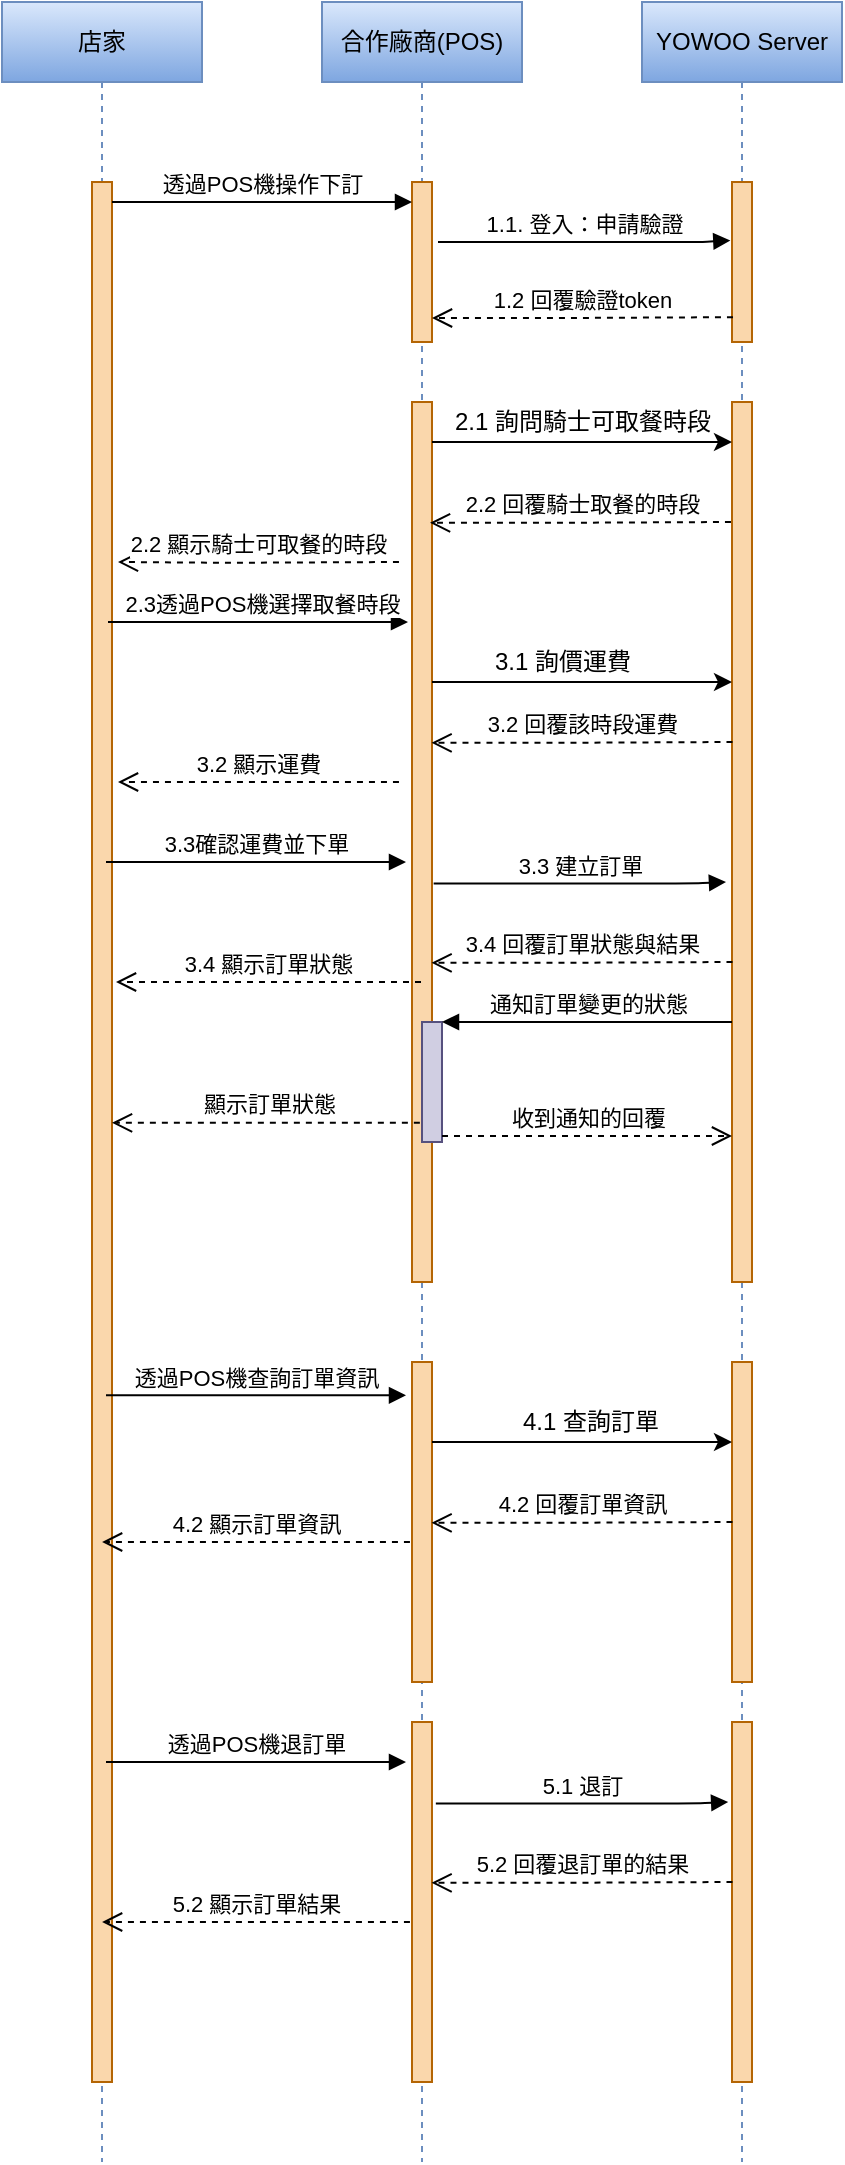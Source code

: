 <mxfile version="13.1.3">
    <diagram id="6hGFLwfOUW9BJ-s0fimq" name="Page-1">
        <mxGraphModel dx="615" dy="483" grid="1" gridSize="10" guides="1" tooltips="1" connect="1" arrows="1" fold="1" page="1" pageScale="1" pageWidth="827" pageHeight="1169" math="0" shadow="0">
            <root>
                <mxCell id="0"/>
                <mxCell id="1" parent="0"/>
                <mxCell id="2" value="店家" style="shape=umlLifeline;perimeter=lifelinePerimeter;whiteSpace=wrap;html=1;container=1;collapsible=0;recursiveResize=0;outlineConnect=0;fillColor=#dae8fc;strokeColor=#6c8ebf;gradientColor=#7ea6e0;" vertex="1" parent="1">
                    <mxGeometry x="120" y="80" width="100" height="1080" as="geometry"/>
                </mxCell>
                <mxCell id="17" value="" style="html=1;points=[];perimeter=orthogonalPerimeter;fillColor=#fad7ac;strokeColor=#b46504;" vertex="1" parent="2">
                    <mxGeometry x="45" y="90" width="10" height="950" as="geometry"/>
                </mxCell>
                <mxCell id="3" value="合作廠商(POS)" style="shape=umlLifeline;perimeter=lifelinePerimeter;whiteSpace=wrap;html=1;container=1;collapsible=0;recursiveResize=0;outlineConnect=0;fillColor=#dae8fc;strokeColor=#6c8ebf;gradientColor=#7ea6e0;" vertex="1" parent="1">
                    <mxGeometry x="280" y="80" width="100" height="1080" as="geometry"/>
                </mxCell>
                <mxCell id="7" value="" style="html=1;points=[];perimeter=orthogonalPerimeter;fillColor=#fad7ac;strokeColor=#b46504;" vertex="1" parent="3">
                    <mxGeometry x="45" y="90" width="10" height="80" as="geometry"/>
                </mxCell>
                <mxCell id="28" value="" style="html=1;points=[];perimeter=orthogonalPerimeter;fillColor=#fad7ac;strokeColor=#b46504;" vertex="1" parent="3">
                    <mxGeometry x="45" y="200" width="10" height="440" as="geometry"/>
                </mxCell>
                <mxCell id="72" value="" style="html=1;points=[];perimeter=orthogonalPerimeter;fillColor=#fad7ac;strokeColor=#b46504;" vertex="1" parent="3">
                    <mxGeometry x="45" y="680" width="10" height="160" as="geometry"/>
                </mxCell>
                <mxCell id="87" value="" style="html=1;points=[];perimeter=orthogonalPerimeter;fillColor=#fad7ac;strokeColor=#b46504;" vertex="1" parent="3">
                    <mxGeometry x="45" y="860" width="10" height="180" as="geometry"/>
                </mxCell>
                <mxCell id="4" value="YOWOO Server" style="shape=umlLifeline;perimeter=lifelinePerimeter;whiteSpace=wrap;html=1;container=1;collapsible=0;recursiveResize=0;outlineConnect=0;fillColor=#dae8fc;strokeColor=#6c8ebf;gradientColor=#7ea6e0;" vertex="1" parent="1">
                    <mxGeometry x="440" y="80" width="100" height="1080" as="geometry"/>
                </mxCell>
                <mxCell id="23" value="" style="html=1;points=[];perimeter=orthogonalPerimeter;fillColor=#fad7ac;strokeColor=#b46504;" vertex="1" parent="4">
                    <mxGeometry x="45" y="90" width="10" height="80" as="geometry"/>
                </mxCell>
                <mxCell id="34" value="" style="html=1;points=[];perimeter=orthogonalPerimeter;fillColor=#fad7ac;strokeColor=#b46504;" vertex="1" parent="4">
                    <mxGeometry x="45" y="200" width="10" height="440" as="geometry"/>
                </mxCell>
                <mxCell id="77" value="" style="html=1;points=[];perimeter=orthogonalPerimeter;fillColor=#fad7ac;strokeColor=#b46504;" vertex="1" parent="4">
                    <mxGeometry x="45" y="680" width="10" height="160" as="geometry"/>
                </mxCell>
                <mxCell id="88" value="" style="html=1;points=[];perimeter=orthogonalPerimeter;fillColor=#fad7ac;strokeColor=#b46504;" vertex="1" parent="4">
                    <mxGeometry x="45" y="860" width="10" height="180" as="geometry"/>
                </mxCell>
                <mxCell id="25" value="1.2 回覆驗證token" style="html=1;verticalAlign=bottom;endArrow=open;dashed=1;endSize=8;exitX=0.048;exitY=0.845;exitDx=0;exitDy=0;exitPerimeter=0;" edge="1" source="23" parent="1">
                    <mxGeometry relative="1" as="geometry">
                        <mxPoint x="335" y="238" as="targetPoint"/>
                        <Array as="points">
                            <mxPoint x="400" y="238"/>
                        </Array>
                    </mxGeometry>
                </mxCell>
                <mxCell id="24" value="1.1. 登入：申請驗證" style="html=1;verticalAlign=bottom;endArrow=block;entryX=0.117;entryY=0.366;entryDx=0;entryDy=0;entryPerimeter=0;" edge="1" parent="1">
                    <mxGeometry relative="1" as="geometry">
                        <mxPoint x="338" y="200" as="sourcePoint"/>
                        <mxPoint x="484.17" y="199.28" as="targetPoint"/>
                        <Array as="points">
                            <mxPoint x="419" y="200"/>
                            <mxPoint x="469" y="200"/>
                        </Array>
                    </mxGeometry>
                </mxCell>
                <mxCell id="35" value="" style="edgeStyle=orthogonalEdgeStyle;rounded=0;orthogonalLoop=1;jettySize=auto;html=1;" edge="1" parent="1" source="28" target="34">
                    <mxGeometry relative="1" as="geometry">
                        <Array as="points">
                            <mxPoint x="390" y="300"/>
                            <mxPoint x="390" y="300"/>
                        </Array>
                    </mxGeometry>
                </mxCell>
                <mxCell id="36" value="2.1 詢問騎士可取餐時段" style="text;html=1;align=center;verticalAlign=middle;resizable=0;points=[];autosize=1;" vertex="1" parent="1">
                    <mxGeometry x="340" y="280" width="140" height="20" as="geometry"/>
                </mxCell>
                <mxCell id="39" value="2.2 回覆騎士取餐的時段" style="html=1;verticalAlign=bottom;endArrow=open;dashed=1;endSize=8;exitX=0.048;exitY=0.845;exitDx=0;exitDy=0;exitPerimeter=0;" edge="1" parent="1">
                    <mxGeometry x="-0.01" relative="1" as="geometry">
                        <mxPoint x="334" y="340.4" as="targetPoint"/>
                        <mxPoint x="484.48" y="340" as="sourcePoint"/>
                        <Array as="points">
                            <mxPoint x="399" y="340.4"/>
                        </Array>
                        <mxPoint as="offset"/>
                    </mxGeometry>
                </mxCell>
                <mxCell id="41" value="3.1 詢價運費" style="text;html=1;align=center;verticalAlign=middle;resizable=0;points=[];autosize=1;" vertex="1" parent="1">
                    <mxGeometry x="360" y="400" width="80" height="20" as="geometry"/>
                </mxCell>
                <mxCell id="42" value="" style="edgeStyle=orthogonalEdgeStyle;rounded=0;orthogonalLoop=1;jettySize=auto;html=1;" edge="1" parent="1">
                    <mxGeometry relative="1" as="geometry">
                        <mxPoint x="335.0" y="420" as="sourcePoint"/>
                        <mxPoint x="485.0" y="420" as="targetPoint"/>
                        <Array as="points">
                            <mxPoint x="450.5" y="420"/>
                            <mxPoint x="450.5" y="420"/>
                        </Array>
                    </mxGeometry>
                </mxCell>
                <mxCell id="44" value="3.2 回覆該時段運費" style="html=1;verticalAlign=bottom;endArrow=open;dashed=1;endSize=8;exitX=0.048;exitY=0.845;exitDx=0;exitDy=0;exitPerimeter=0;" edge="1" parent="1">
                    <mxGeometry relative="1" as="geometry">
                        <mxPoint x="334.76" y="450.4" as="targetPoint"/>
                        <mxPoint x="485.24" y="450" as="sourcePoint"/>
                        <Array as="points">
                            <mxPoint x="399.76" y="450.4"/>
                        </Array>
                    </mxGeometry>
                </mxCell>
                <mxCell id="48" value="透過POS機操作下訂" style="html=1;verticalAlign=bottom;endArrow=block;" edge="1" parent="1">
                    <mxGeometry width="80" relative="1" as="geometry">
                        <mxPoint x="175" y="180" as="sourcePoint"/>
                        <mxPoint x="325" y="180" as="targetPoint"/>
                    </mxGeometry>
                </mxCell>
                <mxCell id="50" value="2.2 顯示騎士可取餐的時段" style="html=1;verticalAlign=bottom;endArrow=open;dashed=1;endSize=8;exitX=0.048;exitY=0.845;exitDx=0;exitDy=0;exitPerimeter=0;" edge="1" parent="1">
                    <mxGeometry relative="1" as="geometry">
                        <mxPoint x="178" y="360" as="targetPoint"/>
                        <mxPoint x="318.48" y="360" as="sourcePoint"/>
                        <Array as="points">
                            <mxPoint x="233" y="360.4"/>
                        </Array>
                    </mxGeometry>
                </mxCell>
                <mxCell id="55" value="2.3透過POS機選擇取餐時段" style="html=1;verticalAlign=bottom;endArrow=block;" edge="1" parent="1">
                    <mxGeometry x="0.027" width="80" relative="1" as="geometry">
                        <mxPoint x="173" y="390" as="sourcePoint"/>
                        <mxPoint x="323" y="390" as="targetPoint"/>
                        <mxPoint as="offset"/>
                    </mxGeometry>
                </mxCell>
                <mxCell id="56" value="3.2 顯示運費" style="html=1;verticalAlign=bottom;endArrow=open;dashed=1;endSize=8;exitX=0.048;exitY=0.845;exitDx=0;exitDy=0;exitPerimeter=0;" edge="1" parent="1">
                    <mxGeometry relative="1" as="geometry">
                        <mxPoint x="178" y="470" as="targetPoint"/>
                        <mxPoint x="318.48" y="470" as="sourcePoint"/>
                        <Array as="points"/>
                    </mxGeometry>
                </mxCell>
                <mxCell id="57" value="3.3確認運費並下單" style="html=1;verticalAlign=bottom;endArrow=block;" edge="1" parent="1">
                    <mxGeometry width="80" relative="1" as="geometry">
                        <mxPoint x="172" y="510" as="sourcePoint"/>
                        <mxPoint x="322.0" y="510" as="targetPoint"/>
                    </mxGeometry>
                </mxCell>
                <mxCell id="60" value="3.3 建立訂單" style="html=1;verticalAlign=bottom;endArrow=block;entryX=0.117;entryY=0.366;entryDx=0;entryDy=0;entryPerimeter=0;" edge="1" parent="1">
                    <mxGeometry relative="1" as="geometry">
                        <mxPoint x="335.83" y="520.72" as="sourcePoint"/>
                        <mxPoint x="482" y="520.0" as="targetPoint"/>
                        <Array as="points">
                            <mxPoint x="416.83" y="520.72"/>
                            <mxPoint x="466.83" y="520.72"/>
                        </Array>
                    </mxGeometry>
                </mxCell>
                <mxCell id="65" value="" style="html=1;points=[];perimeter=orthogonalPerimeter;fillColor=#d0cee2;strokeColor=#56517e;" vertex="1" parent="1">
                    <mxGeometry x="330" y="590" width="10" height="60" as="geometry"/>
                </mxCell>
                <mxCell id="66" value="通知訂單變更的狀態" style="html=1;verticalAlign=bottom;endArrow=block;entryX=1;entryY=0;" edge="1" target="65" parent="1" source="34">
                    <mxGeometry relative="1" as="geometry">
                        <mxPoint x="489.5" y="583" as="sourcePoint"/>
                        <Array as="points">
                            <mxPoint x="410" y="590"/>
                        </Array>
                    </mxGeometry>
                </mxCell>
                <mxCell id="67" value="收到通知的回覆" style="html=1;verticalAlign=bottom;endArrow=open;dashed=1;endSize=8;exitX=1;exitY=0.95;" edge="1" source="65" parent="1" target="34">
                    <mxGeometry relative="1" as="geometry">
                        <mxPoint x="480" y="645" as="targetPoint"/>
                    </mxGeometry>
                </mxCell>
                <mxCell id="69" value="3.4 回覆訂單狀態與結果" style="html=1;verticalAlign=bottom;endArrow=open;dashed=1;endSize=8;exitX=0.048;exitY=0.845;exitDx=0;exitDy=0;exitPerimeter=0;" edge="1" parent="1">
                    <mxGeometry relative="1" as="geometry">
                        <mxPoint x="334.76" y="560.4" as="targetPoint"/>
                        <mxPoint x="485.24" y="560" as="sourcePoint"/>
                        <Array as="points">
                            <mxPoint x="399.76" y="560.4"/>
                        </Array>
                    </mxGeometry>
                </mxCell>
                <mxCell id="70" value="3.4 顯示訂單狀態" style="html=1;verticalAlign=bottom;endArrow=open;dashed=1;endSize=8;" edge="1" parent="1" source="3">
                    <mxGeometry relative="1" as="geometry">
                        <mxPoint x="177" y="570" as="targetPoint"/>
                        <mxPoint x="317.48" y="570" as="sourcePoint"/>
                        <Array as="points"/>
                    </mxGeometry>
                </mxCell>
                <mxCell id="71" value="&amp;nbsp;顯示訂單狀態" style="html=1;verticalAlign=bottom;endArrow=open;dashed=1;endSize=8;exitX=-0.107;exitY=0.84;exitDx=0;exitDy=0;exitPerimeter=0;" edge="1" parent="1" source="65" target="17">
                    <mxGeometry relative="1" as="geometry">
                        <mxPoint x="180" y="640" as="targetPoint"/>
                        <mxPoint x="320.48" y="640" as="sourcePoint"/>
                        <Array as="points"/>
                    </mxGeometry>
                </mxCell>
                <mxCell id="75" value="&lt;span style=&quot;color: rgba(0 , 0 , 0 , 0) ; font-family: monospace ; font-size: 0px&quot;&gt;%3CmxGraphModel%3E%3Croot%3E%3CmxCell%20id%3D%220%22%2F%3E%3CmxCell%20id%3D%221%22%20parent%3D%220%22%2F%3E%3CmxCell%20id%3D%222%22%20value%3D%223.3%E7%A2%BA%E8%AA%8D%E9%81%8B%E8%B2%BB%E4%B8%A6%E4%B8%8B%E5%96%AE%22%20style%3D%22html%3D1%3BverticalAlign%3Dbottom%3BendArrow%3Dblock%3B%22%20edge%3D%221%22%20parent%3D%221%22%3E%3CmxGeometry%20width%3D%2280%22%20relative%3D%221%22%20as%3D%22geometry%22%3E%3CmxPoint%20x%3D%22172%22%20y%3D%22510%22%20as%3D%22sourcePoint%22%2F%3E%3CmxPoint%20x%3D%22322.0%22%20y%3D%22510%22%20as%3D%22targetPoint%22%2F%3E%3C%2FmxGeometry%3E%3C%2FmxCell%3E%3C%2Froot%3E%3C%2FmxGraphModel%3E&lt;/span&gt;" style="text;html=1;align=center;verticalAlign=middle;resizable=0;points=[];autosize=1;" vertex="1" parent="1">
                    <mxGeometry x="237" y="763" width="20" height="20" as="geometry"/>
                </mxCell>
                <mxCell id="76" value="透過POS機查詢訂單資訊" style="html=1;verticalAlign=bottom;endArrow=block;" edge="1" parent="1">
                    <mxGeometry width="80" relative="1" as="geometry">
                        <mxPoint x="172" y="776.66" as="sourcePoint"/>
                        <mxPoint x="322.0" y="776.66" as="targetPoint"/>
                    </mxGeometry>
                </mxCell>
                <mxCell id="78" value="" style="edgeStyle=orthogonalEdgeStyle;rounded=0;orthogonalLoop=1;jettySize=auto;html=1;" edge="1" parent="1">
                    <mxGeometry relative="1" as="geometry">
                        <mxPoint x="335" y="800" as="sourcePoint"/>
                        <mxPoint x="485" y="800" as="targetPoint"/>
                        <Array as="points">
                            <mxPoint x="460" y="800"/>
                            <mxPoint x="460" y="800"/>
                        </Array>
                    </mxGeometry>
                </mxCell>
                <mxCell id="81" value="4.1 查詢訂單" style="text;html=1;align=center;verticalAlign=middle;resizable=0;points=[];autosize=1;" vertex="1" parent="1">
                    <mxGeometry x="374" y="780" width="80" height="20" as="geometry"/>
                </mxCell>
                <mxCell id="83" value="4.2 回覆訂單資訊" style="html=1;verticalAlign=bottom;endArrow=open;dashed=1;endSize=8;exitX=0.048;exitY=0.845;exitDx=0;exitDy=0;exitPerimeter=0;" edge="1" parent="1">
                    <mxGeometry relative="1" as="geometry">
                        <mxPoint x="334.76" y="840.4" as="targetPoint"/>
                        <mxPoint x="485.24" y="840" as="sourcePoint"/>
                        <Array as="points">
                            <mxPoint x="399.76" y="840.4"/>
                        </Array>
                    </mxGeometry>
                </mxCell>
                <mxCell id="84" value="透過POS機退訂單" style="html=1;verticalAlign=bottom;endArrow=block;" edge="1" parent="1">
                    <mxGeometry width="80" relative="1" as="geometry">
                        <mxPoint x="172" y="960" as="sourcePoint"/>
                        <mxPoint x="322.0" y="960" as="targetPoint"/>
                    </mxGeometry>
                </mxCell>
                <mxCell id="85" value="5.1 退訂" style="html=1;verticalAlign=bottom;endArrow=block;entryX=0.117;entryY=0.366;entryDx=0;entryDy=0;entryPerimeter=0;" edge="1" parent="1">
                    <mxGeometry relative="1" as="geometry">
                        <mxPoint x="336.92" y="980.72" as="sourcePoint"/>
                        <mxPoint x="483.09" y="980.0" as="targetPoint"/>
                        <Array as="points">
                            <mxPoint x="467.92" y="980.72"/>
                        </Array>
                    </mxGeometry>
                </mxCell>
                <mxCell id="86" value="4.2 顯示訂單資訊" style="html=1;verticalAlign=bottom;endArrow=open;dashed=1;endSize=8;exitX=-0.107;exitY=0.84;exitDx=0;exitDy=0;exitPerimeter=0;" edge="1" parent="1">
                    <mxGeometry relative="1" as="geometry">
                        <mxPoint x="170.04" y="850.0" as="targetPoint"/>
                        <mxPoint x="323.97" y="850.0" as="sourcePoint"/>
                        <Array as="points"/>
                    </mxGeometry>
                </mxCell>
                <mxCell id="89" value="5.2 回覆退訂單的結果" style="html=1;verticalAlign=bottom;endArrow=open;dashed=1;endSize=8;exitX=0.048;exitY=0.845;exitDx=0;exitDy=0;exitPerimeter=0;" edge="1" parent="1">
                    <mxGeometry relative="1" as="geometry">
                        <mxPoint x="334.76" y="1020.4" as="targetPoint"/>
                        <mxPoint x="485.24" y="1020" as="sourcePoint"/>
                        <Array as="points">
                            <mxPoint x="399.76" y="1020.4"/>
                        </Array>
                    </mxGeometry>
                </mxCell>
                <mxCell id="90" value="5.2 顯示訂單結果" style="html=1;verticalAlign=bottom;endArrow=open;dashed=1;endSize=8;exitX=-0.107;exitY=0.84;exitDx=0;exitDy=0;exitPerimeter=0;" edge="1" parent="1">
                    <mxGeometry relative="1" as="geometry">
                        <mxPoint x="170.04" y="1040" as="targetPoint"/>
                        <mxPoint x="323.97" y="1040" as="sourcePoint"/>
                        <Array as="points"/>
                    </mxGeometry>
                </mxCell>
            </root>
        </mxGraphModel>
    </diagram>
</mxfile>